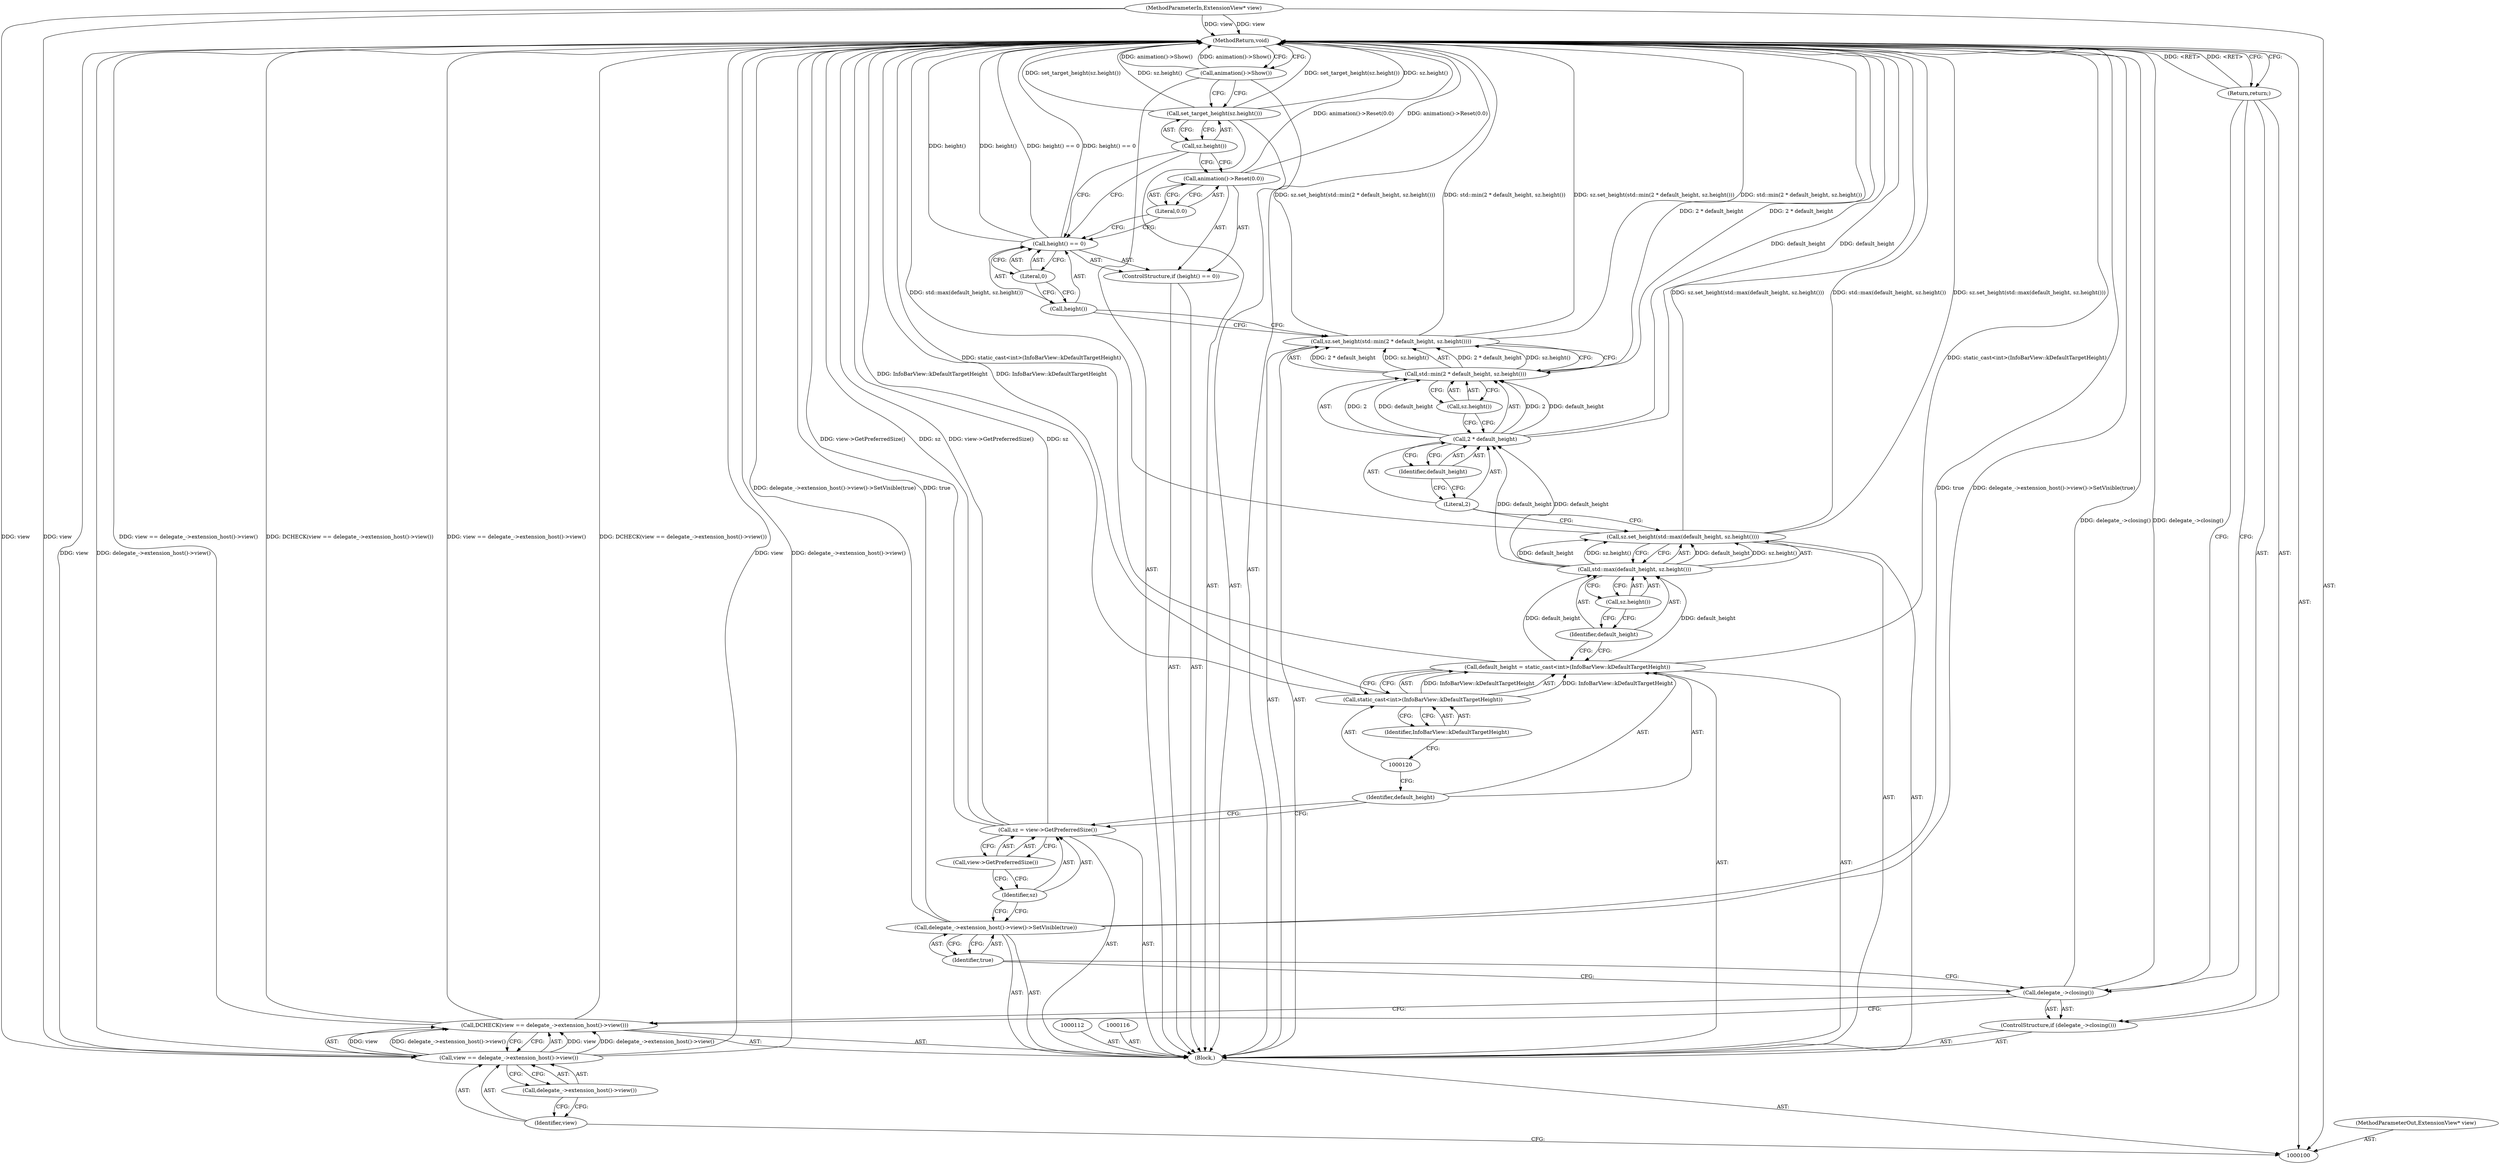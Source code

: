 digraph "0_Chrome_fc3c351a3d995f73ead5c92354396a7ec2b14e3f_6" {
"1000141" [label="(MethodReturn,void)"];
"1000101" [label="(MethodParameterIn,ExtensionView* view)"];
"1000216" [label="(MethodParameterOut,ExtensionView* view)"];
"1000102" [label="(Block,)"];
"1000119" [label="(Call,static_cast<int>(InfoBarView::kDefaultTargetHeight))"];
"1000121" [label="(Identifier,InfoBarView::kDefaultTargetHeight)"];
"1000117" [label="(Call,default_height = static_cast<int>(InfoBarView::kDefaultTargetHeight))"];
"1000118" [label="(Identifier,default_height)"];
"1000123" [label="(Call,std::max(default_height, sz.height()))"];
"1000124" [label="(Identifier,default_height)"];
"1000122" [label="(Call,sz.set_height(std::max(default_height, sz.height())))"];
"1000125" [label="(Call,sz.height())"];
"1000127" [label="(Call,std::min(2 * default_height, sz.height()))"];
"1000128" [label="(Call,2 * default_height)"];
"1000129" [label="(Literal,2)"];
"1000126" [label="(Call,sz.set_height(std::min(2 * default_height, sz.height())))"];
"1000130" [label="(Identifier,default_height)"];
"1000131" [label="(Call,sz.height())"];
"1000135" [label="(Literal,0)"];
"1000132" [label="(ControlStructure,if (height() == 0))"];
"1000133" [label="(Call,height() == 0)"];
"1000134" [label="(Call,height())"];
"1000137" [label="(Literal,0.0)"];
"1000136" [label="(Call,animation()->Reset(0.0))"];
"1000138" [label="(Call,set_target_height(sz.height()))"];
"1000139" [label="(Call,sz.height())"];
"1000140" [label="(Call,animation()->Show())"];
"1000106" [label="(Call,delegate_->extension_host()->view())"];
"1000103" [label="(Call,DCHECK(view == delegate_->extension_host()->view()))"];
"1000104" [label="(Call,view == delegate_->extension_host()->view())"];
"1000105" [label="(Identifier,view)"];
"1000107" [label="(ControlStructure,if (delegate_->closing()))"];
"1000108" [label="(Call,delegate_->closing())"];
"1000109" [label="(Return,return;)"];
"1000110" [label="(Call,delegate_->extension_host()->view()->SetVisible(true))"];
"1000111" [label="(Identifier,true)"];
"1000113" [label="(Call,sz = view->GetPreferredSize())"];
"1000114" [label="(Identifier,sz)"];
"1000115" [label="(Call,view->GetPreferredSize())"];
"1000141" -> "1000100"  [label="AST: "];
"1000141" -> "1000109"  [label="CFG: "];
"1000141" -> "1000140"  [label="CFG: "];
"1000108" -> "1000141"  [label="DDG: delegate_->closing()"];
"1000103" -> "1000141"  [label="DDG: view == delegate_->extension_host()->view()"];
"1000103" -> "1000141"  [label="DDG: DCHECK(view == delegate_->extension_host()->view())"];
"1000104" -> "1000141"  [label="DDG: view"];
"1000104" -> "1000141"  [label="DDG: delegate_->extension_host()->view()"];
"1000113" -> "1000141"  [label="DDG: sz"];
"1000113" -> "1000141"  [label="DDG: view->GetPreferredSize()"];
"1000140" -> "1000141"  [label="DDG: animation()->Show()"];
"1000126" -> "1000141"  [label="DDG: std::min(2 * default_height, sz.height())"];
"1000126" -> "1000141"  [label="DDG: sz.set_height(std::min(2 * default_height, sz.height()))"];
"1000133" -> "1000141"  [label="DDG: height() == 0"];
"1000133" -> "1000141"  [label="DDG: height()"];
"1000117" -> "1000141"  [label="DDG: static_cast<int>(InfoBarView::kDefaultTargetHeight)"];
"1000110" -> "1000141"  [label="DDG: true"];
"1000110" -> "1000141"  [label="DDG: delegate_->extension_host()->view()->SetVisible(true)"];
"1000128" -> "1000141"  [label="DDG: default_height"];
"1000122" -> "1000141"  [label="DDG: std::max(default_height, sz.height())"];
"1000122" -> "1000141"  [label="DDG: sz.set_height(std::max(default_height, sz.height()))"];
"1000138" -> "1000141"  [label="DDG: sz.height()"];
"1000138" -> "1000141"  [label="DDG: set_target_height(sz.height())"];
"1000119" -> "1000141"  [label="DDG: InfoBarView::kDefaultTargetHeight"];
"1000101" -> "1000141"  [label="DDG: view"];
"1000136" -> "1000141"  [label="DDG: animation()->Reset(0.0)"];
"1000127" -> "1000141"  [label="DDG: 2 * default_height"];
"1000109" -> "1000141"  [label="DDG: <RET>"];
"1000101" -> "1000100"  [label="AST: "];
"1000101" -> "1000141"  [label="DDG: view"];
"1000101" -> "1000104"  [label="DDG: view"];
"1000216" -> "1000100"  [label="AST: "];
"1000102" -> "1000100"  [label="AST: "];
"1000103" -> "1000102"  [label="AST: "];
"1000107" -> "1000102"  [label="AST: "];
"1000110" -> "1000102"  [label="AST: "];
"1000112" -> "1000102"  [label="AST: "];
"1000113" -> "1000102"  [label="AST: "];
"1000116" -> "1000102"  [label="AST: "];
"1000117" -> "1000102"  [label="AST: "];
"1000122" -> "1000102"  [label="AST: "];
"1000126" -> "1000102"  [label="AST: "];
"1000132" -> "1000102"  [label="AST: "];
"1000138" -> "1000102"  [label="AST: "];
"1000140" -> "1000102"  [label="AST: "];
"1000119" -> "1000117"  [label="AST: "];
"1000119" -> "1000121"  [label="CFG: "];
"1000120" -> "1000119"  [label="AST: "];
"1000121" -> "1000119"  [label="AST: "];
"1000117" -> "1000119"  [label="CFG: "];
"1000119" -> "1000141"  [label="DDG: InfoBarView::kDefaultTargetHeight"];
"1000119" -> "1000117"  [label="DDG: InfoBarView::kDefaultTargetHeight"];
"1000121" -> "1000119"  [label="AST: "];
"1000121" -> "1000120"  [label="CFG: "];
"1000119" -> "1000121"  [label="CFG: "];
"1000117" -> "1000102"  [label="AST: "];
"1000117" -> "1000119"  [label="CFG: "];
"1000118" -> "1000117"  [label="AST: "];
"1000119" -> "1000117"  [label="AST: "];
"1000124" -> "1000117"  [label="CFG: "];
"1000117" -> "1000141"  [label="DDG: static_cast<int>(InfoBarView::kDefaultTargetHeight)"];
"1000119" -> "1000117"  [label="DDG: InfoBarView::kDefaultTargetHeight"];
"1000117" -> "1000123"  [label="DDG: default_height"];
"1000118" -> "1000117"  [label="AST: "];
"1000118" -> "1000113"  [label="CFG: "];
"1000120" -> "1000118"  [label="CFG: "];
"1000123" -> "1000122"  [label="AST: "];
"1000123" -> "1000125"  [label="CFG: "];
"1000124" -> "1000123"  [label="AST: "];
"1000125" -> "1000123"  [label="AST: "];
"1000122" -> "1000123"  [label="CFG: "];
"1000123" -> "1000122"  [label="DDG: default_height"];
"1000123" -> "1000122"  [label="DDG: sz.height()"];
"1000117" -> "1000123"  [label="DDG: default_height"];
"1000123" -> "1000128"  [label="DDG: default_height"];
"1000124" -> "1000123"  [label="AST: "];
"1000124" -> "1000117"  [label="CFG: "];
"1000125" -> "1000124"  [label="CFG: "];
"1000122" -> "1000102"  [label="AST: "];
"1000122" -> "1000123"  [label="CFG: "];
"1000123" -> "1000122"  [label="AST: "];
"1000129" -> "1000122"  [label="CFG: "];
"1000122" -> "1000141"  [label="DDG: std::max(default_height, sz.height())"];
"1000122" -> "1000141"  [label="DDG: sz.set_height(std::max(default_height, sz.height()))"];
"1000123" -> "1000122"  [label="DDG: default_height"];
"1000123" -> "1000122"  [label="DDG: sz.height()"];
"1000125" -> "1000123"  [label="AST: "];
"1000125" -> "1000124"  [label="CFG: "];
"1000123" -> "1000125"  [label="CFG: "];
"1000127" -> "1000126"  [label="AST: "];
"1000127" -> "1000131"  [label="CFG: "];
"1000128" -> "1000127"  [label="AST: "];
"1000131" -> "1000127"  [label="AST: "];
"1000126" -> "1000127"  [label="CFG: "];
"1000127" -> "1000141"  [label="DDG: 2 * default_height"];
"1000127" -> "1000126"  [label="DDG: 2 * default_height"];
"1000127" -> "1000126"  [label="DDG: sz.height()"];
"1000128" -> "1000127"  [label="DDG: 2"];
"1000128" -> "1000127"  [label="DDG: default_height"];
"1000128" -> "1000127"  [label="AST: "];
"1000128" -> "1000130"  [label="CFG: "];
"1000129" -> "1000128"  [label="AST: "];
"1000130" -> "1000128"  [label="AST: "];
"1000131" -> "1000128"  [label="CFG: "];
"1000128" -> "1000141"  [label="DDG: default_height"];
"1000128" -> "1000127"  [label="DDG: 2"];
"1000128" -> "1000127"  [label="DDG: default_height"];
"1000123" -> "1000128"  [label="DDG: default_height"];
"1000129" -> "1000128"  [label="AST: "];
"1000129" -> "1000122"  [label="CFG: "];
"1000130" -> "1000129"  [label="CFG: "];
"1000126" -> "1000102"  [label="AST: "];
"1000126" -> "1000127"  [label="CFG: "];
"1000127" -> "1000126"  [label="AST: "];
"1000134" -> "1000126"  [label="CFG: "];
"1000126" -> "1000141"  [label="DDG: std::min(2 * default_height, sz.height())"];
"1000126" -> "1000141"  [label="DDG: sz.set_height(std::min(2 * default_height, sz.height()))"];
"1000127" -> "1000126"  [label="DDG: 2 * default_height"];
"1000127" -> "1000126"  [label="DDG: sz.height()"];
"1000130" -> "1000128"  [label="AST: "];
"1000130" -> "1000129"  [label="CFG: "];
"1000128" -> "1000130"  [label="CFG: "];
"1000131" -> "1000127"  [label="AST: "];
"1000131" -> "1000128"  [label="CFG: "];
"1000127" -> "1000131"  [label="CFG: "];
"1000135" -> "1000133"  [label="AST: "];
"1000135" -> "1000134"  [label="CFG: "];
"1000133" -> "1000135"  [label="CFG: "];
"1000132" -> "1000102"  [label="AST: "];
"1000133" -> "1000132"  [label="AST: "];
"1000136" -> "1000132"  [label="AST: "];
"1000133" -> "1000132"  [label="AST: "];
"1000133" -> "1000135"  [label="CFG: "];
"1000134" -> "1000133"  [label="AST: "];
"1000135" -> "1000133"  [label="AST: "];
"1000137" -> "1000133"  [label="CFG: "];
"1000139" -> "1000133"  [label="CFG: "];
"1000133" -> "1000141"  [label="DDG: height() == 0"];
"1000133" -> "1000141"  [label="DDG: height()"];
"1000134" -> "1000133"  [label="AST: "];
"1000134" -> "1000126"  [label="CFG: "];
"1000135" -> "1000134"  [label="CFG: "];
"1000137" -> "1000136"  [label="AST: "];
"1000137" -> "1000133"  [label="CFG: "];
"1000136" -> "1000137"  [label="CFG: "];
"1000136" -> "1000132"  [label="AST: "];
"1000136" -> "1000137"  [label="CFG: "];
"1000137" -> "1000136"  [label="AST: "];
"1000139" -> "1000136"  [label="CFG: "];
"1000136" -> "1000141"  [label="DDG: animation()->Reset(0.0)"];
"1000138" -> "1000102"  [label="AST: "];
"1000138" -> "1000139"  [label="CFG: "];
"1000139" -> "1000138"  [label="AST: "];
"1000140" -> "1000138"  [label="CFG: "];
"1000138" -> "1000141"  [label="DDG: sz.height()"];
"1000138" -> "1000141"  [label="DDG: set_target_height(sz.height())"];
"1000139" -> "1000138"  [label="AST: "];
"1000139" -> "1000136"  [label="CFG: "];
"1000139" -> "1000133"  [label="CFG: "];
"1000138" -> "1000139"  [label="CFG: "];
"1000140" -> "1000102"  [label="AST: "];
"1000140" -> "1000138"  [label="CFG: "];
"1000141" -> "1000140"  [label="CFG: "];
"1000140" -> "1000141"  [label="DDG: animation()->Show()"];
"1000106" -> "1000104"  [label="AST: "];
"1000106" -> "1000105"  [label="CFG: "];
"1000104" -> "1000106"  [label="CFG: "];
"1000103" -> "1000102"  [label="AST: "];
"1000103" -> "1000104"  [label="CFG: "];
"1000104" -> "1000103"  [label="AST: "];
"1000108" -> "1000103"  [label="CFG: "];
"1000103" -> "1000141"  [label="DDG: view == delegate_->extension_host()->view()"];
"1000103" -> "1000141"  [label="DDG: DCHECK(view == delegate_->extension_host()->view())"];
"1000104" -> "1000103"  [label="DDG: view"];
"1000104" -> "1000103"  [label="DDG: delegate_->extension_host()->view()"];
"1000104" -> "1000103"  [label="AST: "];
"1000104" -> "1000106"  [label="CFG: "];
"1000105" -> "1000104"  [label="AST: "];
"1000106" -> "1000104"  [label="AST: "];
"1000103" -> "1000104"  [label="CFG: "];
"1000104" -> "1000141"  [label="DDG: view"];
"1000104" -> "1000141"  [label="DDG: delegate_->extension_host()->view()"];
"1000104" -> "1000103"  [label="DDG: view"];
"1000104" -> "1000103"  [label="DDG: delegate_->extension_host()->view()"];
"1000101" -> "1000104"  [label="DDG: view"];
"1000105" -> "1000104"  [label="AST: "];
"1000105" -> "1000100"  [label="CFG: "];
"1000106" -> "1000105"  [label="CFG: "];
"1000107" -> "1000102"  [label="AST: "];
"1000108" -> "1000107"  [label="AST: "];
"1000109" -> "1000107"  [label="AST: "];
"1000108" -> "1000107"  [label="AST: "];
"1000108" -> "1000103"  [label="CFG: "];
"1000109" -> "1000108"  [label="CFG: "];
"1000111" -> "1000108"  [label="CFG: "];
"1000108" -> "1000141"  [label="DDG: delegate_->closing()"];
"1000109" -> "1000107"  [label="AST: "];
"1000109" -> "1000108"  [label="CFG: "];
"1000141" -> "1000109"  [label="CFG: "];
"1000109" -> "1000141"  [label="DDG: <RET>"];
"1000110" -> "1000102"  [label="AST: "];
"1000110" -> "1000111"  [label="CFG: "];
"1000111" -> "1000110"  [label="AST: "];
"1000114" -> "1000110"  [label="CFG: "];
"1000110" -> "1000141"  [label="DDG: true"];
"1000110" -> "1000141"  [label="DDG: delegate_->extension_host()->view()->SetVisible(true)"];
"1000111" -> "1000110"  [label="AST: "];
"1000111" -> "1000108"  [label="CFG: "];
"1000110" -> "1000111"  [label="CFG: "];
"1000113" -> "1000102"  [label="AST: "];
"1000113" -> "1000115"  [label="CFG: "];
"1000114" -> "1000113"  [label="AST: "];
"1000115" -> "1000113"  [label="AST: "];
"1000118" -> "1000113"  [label="CFG: "];
"1000113" -> "1000141"  [label="DDG: sz"];
"1000113" -> "1000141"  [label="DDG: view->GetPreferredSize()"];
"1000114" -> "1000113"  [label="AST: "];
"1000114" -> "1000110"  [label="CFG: "];
"1000115" -> "1000114"  [label="CFG: "];
"1000115" -> "1000113"  [label="AST: "];
"1000115" -> "1000114"  [label="CFG: "];
"1000113" -> "1000115"  [label="CFG: "];
}
